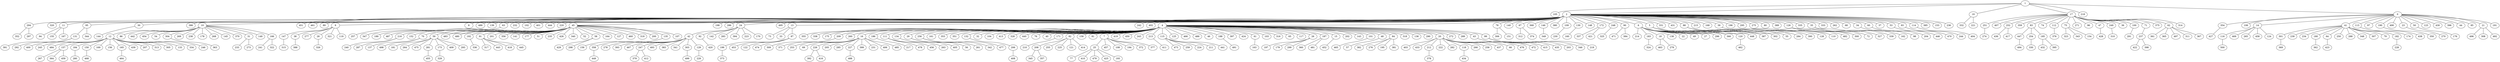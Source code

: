 strict graph G {
1;
105;
2;
19;
17;
218;
0;
294;
320;
11;
95;
30;
386;
10;
451;
461;
89;
9;
8;
489;
139;
63;
232;
102;
401;
444;
220;
45;
198;
286;
24;
495;
13;
242;
402;
4;
78;
140;
67;
368;
146;
380;
109;
130;
148;
172;
248;
90;
6;
5;
331;
431;
88;
215;
168;
39;
196;
295;
275;
80;
389;
126;
335;
35;
333;
262;
68;
34;
60;
37;
53;
93;
114;
385;
153;
236;
332;
221;
251;
407;
252;
359;
83;
74;
112;
75;
271;
96;
47;
249;
36;
100;
71;
375;
62;
314;
354;
106;
14;
41;
113;
97;
190;
490;
23;
50;
123;
430;
396;
44;
85;
21;
191;
352;
297;
94;
155;
167;
131;
344;
144;
12;
86;
442;
454;
54;
304;
269;
238;
178;
268;
145;
370;
31;
149;
166;
147;
38;
277;
28;
321;
119;
257;
347;
189;
487;
216;
152;
70;
59;
483;
480;
192;
91;
201;
356;
141;
177;
51;
235;
426;
340;
52;
58;
164;
127;
460;
319;
200;
135;
107;
42;
92;
142;
283;
394;
223;
170;
73;
33;
87;
355;
338;
175;
209;
260;
16;
186;
111;
134;
29;
256;
161;
353;
351;
132;
32;
104;
413;
328;
440;
76;
40;
171;
82;
158;
81;
7;
419;
450;
243;
213;
115;
125;
466;
486;
46;
188;
397;
424;
61;
103;
316;
65;
117;
26;
187;
15;
202;
143;
101;
48;
84;
318;
136;
290;
20;
272;
289;
43;
99;
306;
151;
312;
374;
349;
230;
160;
337;
421;
325;
471;
384;
214;
183;
18;
138;
22;
49;
27;
296;
366;
120;
448;
387;
302;
55;
284;
390;
128;
110;
482;
300;
72;
327;
339;
162;
98;
204;
446;
470;
244;
404;
274;
436;
417;
447;
254;
185;
376;
323;
343;
154;
428;
310;
291;
237;
361;
365;
497;
311;
367;
427;
116;
469;
265;
458;
124;
301;
239;
234;
180;
64;
250;
288;
348;
307;
79;
182;
174;
438;
350;
270;
176;
496;
308;
492;
391;
292;
400;
245;
484;
157;
184;
150;
169;
156;
165;
439;
207;
313;
305;
133;
334;
246;
363;
233;
273;
241;
322;
315;
388;
326;
240;
287;
137;
498;
181;
264;
475;
281;
173;
409;
293;
336;
317;
443;
418;
445;
429;
298;
159;
358;
278;
393;
467;
247;
493;
383;
341;
303;
129;
420;
199;
453;
122;
474;
309;
371;
253;
69;
226;
205;
285;
227;
399;
231;
406;
485;
217;
478;
456;
263;
405;
56;
261;
342;
477;
206;
210;
208;
255;
225;
121;
414;
25;
457;
108;
194;
372;
377;
411;
473;
259;
224;
211;
441;
491;
163;
197;
179;
299;
360;
481;
452;
465;
57;
382;
276;
195;
381;
403;
433;
212;
222;
282;
118;
266;
258;
437;
66;
476;
472;
415;
435;
203;
346;
219;
324;
463;
279;
462;
494;
330;
432;
395;
422;
398;
500;
369;
362;
423;
228;
267;
364;
459;
280;
468;
464;
455;
329;
449;
379;
412;
499;
229;
373;
392;
416;
488;
408;
345;
357;
77;
410;
479;
425;
193;
378;
434;
88 -- 482;
91 -- 317;
4 -- 419;
2 -- 60;
67 -- 374;
256 -- 477;
20 -- 282;
1 -- 2;
91 -- 443;
12 -- 246;
70 -- 498;
354 -- 427;
115 -- 441;
16 -- 226;
18 -- 463;
41 -- 79;
6 -- 27;
17 -- 36;
157 -- 459;
25 -- 77;
14 -- 265;
2 -- 232;
7 -- 194;
187 -- 481;
20 -- 222;
2 -- 385;
17 -- 71;
4 -- 175;
4 -- 424;
4 -- 187;
41 -- 234;
2 -- 13;
2 -- 93;
16 -- 399;
2 -- 10;
4 -- 136;
26 -- 197;
41 -- 348;
4 -- 260;
14 -- 116;
91 -- 418;
9 -- 28;
12 -- 207;
4 -- 81;
45 -- 200;
45 -- 483;
13 -- 87;
157 -- 267;
12 -- 156;
4 -- 117;
82 -- 208;
35 -- 98;
120 -- 462;
87 -- 122;
62 -- 497;
4 -- 61;
16 -- 231;
45 -- 141;
6 -- 302;
95 -- 344;
75 -- 343;
115 -- 224;
4 -- 111;
209 -- 309;
13 -- 33;
16 -- 205;
2 -- 242;
6 -- 55;
213 -- 411;
45 -- 127;
256 -- 342;
2 -- 146;
2 -- 102;
16 -- 406;
42 -- 303;
95 -- 131;
0 -- 14;
4 -- 29;
254 -- 330;
2 -- 389;
4 -- 355;
2 -- 37;
115 -- 473;
10 -- 178;
41 -- 307;
4 -- 186;
2 -- 168;
2 -- 489;
50 -- 176;
78 -- 306;
4 -- 84;
16 -- 253;
21 -- 492;
53 -- 470;
248 -- 325;
59 -- 181;
4 -- 46;
41 -- 288;
208 -- 357;
1 -- 19;
4 -- 290;
157 -- 364;
4 -- 125;
4 -- 158;
45 -- 319;
25 -- 479;
4 -- 26;
227 -- 488;
294 -- 297;
61 -- 163;
2 -- 130;
4 -- 256;
249 -- 310;
237 -- 398;
6 -- 366;
10 -- 454;
0 -- 354;
82 -- 225;
20 -- 472;
16 -- 371;
2 -- 495;
4 -- 76;
4 -- 316;
7 -- 108;
9 -- 38;
20 -- 433;
4 -- 43;
38 -- 388;
12 -- 245;
17 -- 100;
2 -- 368;
60 -- 446;
45 -- 487;
41 -- 182;
304 -- 363;
6 -- 183;
172 -- 337;
45 -- 356;
2 -- 401;
172 -- 421;
2 -- 333;
4 -- 413;
2 -- 196;
90 -- 471;
226 -- 416;
12 -- 484;
21 -- 496;
4 -- 132;
146 -- 349;
87 -- 453;
17 -- 252;
111 -- 263;
447 -- 494;
2 -- 39;
4 -- 7;
2 -- 140;
45 -- 460;
113 -- 438;
59 -- 293;
25 -- 410;
17 -- 359;
83 -- 185;
100 -- 291;
20 -- 437;
24 -- 283;
171 -- 210;
42 -- 278;
4 -- 353;
10 -- 166;
84 -- 381;
4 -- 171;
294 -- 352;
11 -- 167;
2 -- 286;
20 -- 403;
4 -- 486;
2 -- 331;
0 -- 21;
41 -- 64;
126 -- 339;
135 -- 159;
2 -- 68;
188 -- 491;
10 -- 442;
4 -- 289;
10 -- 86;
2 -- 402;
2 -- 275;
45 -- 480;
0 -- 85;
41 -- 174;
99 -- 203;
62 -- 361;
2 -- 262;
17 -- 249;
2 -- 451;
187 -- 360;
45 -- 426;
114 -- 404;
17 -- 75;
247 -- 379;
6 -- 120;
35 -- 162;
4 -- 99;
111 -- 478;
2 -- 236;
2 -- 34;
2 -- 53;
185 -- 432;
12 -- 150;
116 -- 500;
126 -- 327;
45 -- 201;
20 -- 212;
10 -- 304;
115 -- 259;
4 -- 450;
17 -- 74;
2 -- 294;
45 -- 235;
4 -- 15;
63 -- 257;
2 -- 24;
303 -- 499;
185 -- 395;
1 -- 17;
2 -- 295;
12 -- 400;
10 -- 54;
12 -- 334;
9 -- 321;
45 -- 152;
358 -- 449;
43 -- 415;
2 -- 380;
30 -- 144;
62 -- 367;
2 -- 431;
186 -- 217;
6 -- 448;
4 -- 397;
4 -- 202;
4 -- 65;
2 -- 88;
12 -- 157;
2 -- 139;
87 -- 474;
212 -- 378;
17 -- 251;
2 -- 220;
2 -- 95;
4 -- 318;
5 -- 390;
75 -- 323;
10 -- 238;
4 -- 115;
45 -- 70;
101 -- 465;
216 -- 240;
45 -- 177;
20 -- 66;
26 -- 179;
10 -- 31;
0 -- 490;
4 -- 209;
173 -- 329;
83 -- 447;
226 -- 392;
147 -- 315;
58 -- 429;
2 -- 63;
2 -- 45;
4 -- 243;
48 -- 57;
1 -- 0;
45 -- 91;
26 -- 299;
19 -- 221;
109 -- 230;
251 -- 274;
2 -- 30;
45 -- 58;
134 -- 405;
12 -- 169;
45 -- 107;
67 -- 312;
4 -- 213;
4 -- 143;
301 -- 369;
62 -- 311;
2 -- 78;
59 -- 409;
93 -- 244;
28 -- 326;
2 -- 198;
39 -- 72;
6 -- 49;
6 -- 214;
11 -- 155;
4 -- 16;
16 -- 285;
14 -- 458;
78 -- 151;
166 -- 322;
1 -- 105;
34 -- 204;
208 -- 345;
2 -- 335;
0 -- 396;
2 -- 67;
2 -- 5;
17 -- 271;
24 -- 223;
4 -- 101;
17 -- 314;
42 -- 467;
2 -- 35;
2 -- 80;
0 -- 191;
75 -- 154;
252 -- 436;
115 -- 211;
20 -- 258;
92 -- 420;
4 -- 272;
9 -- 119;
42 -- 129;
247 -- 412;
2 -- 386;
24 -- 170;
17 -- 62;
132 -- 206;
21 -- 308;
2 -- 153;
131 -- 292;
4 -- 32;
12 -- 305;
41 -- 250;
17 -- 407;
0 -- 41;
4 -- 48;
17 -- 375;
4 -- 161;
7 -- 377;
42 -- 358;
84 -- 276;
42 -- 341;
0 -- 97;
84 -- 382;
20 -- 118;
190 -- 350;
45 -- 59;
45 -- 164;
12 -- 313;
2 -- 444;
111 -- 456;
0 -- 50;
184 -- 280;
23 -- 270;
25 -- 193;
4 -- 104;
4 -- 20;
2 -- 4;
20 -- 476;
13 -- 73;
2 -- 9;
17 -- 112;
19 -- 332;
82 -- 255;
24 -- 142;
99 -- 346;
17 -- 96;
180 -- 362;
7 -- 457;
2 -- 89;
2 -- 8;
42 -- 493;
4 -- 440;
6 -- 18;
17 -- 47;
45 -- 51;
2 -- 6;
42 -- 383;
24 -- 42;
70 -- 137;
45 -- 347;
7 -- 25;
4 -- 188;
150 -- 468;
252 -- 417;
12 -- 133;
5 -- 110;
10 -- 269;
45 -- 52;
6 -- 296;
2 -- 461;
10 -- 12;
2 -- 109;
2 -- 215;
237 -- 422;
14 -- 469;
2 -- 11;
88 -- 300;
62 -- 365;
183 -- 324;
12 -- 165;
166 -- 241;
84 -- 195;
41 -- 301;
11 -- 94;
82 -- 414;
99 -- 219;
4 -- 338;
0 -- 106;
4 -- 328;
10 -- 268;
4 -- 134;
131 -- 391;
24 -- 394;
9 -- 277;
42 -- 247;
10 -- 149;
2 -- 126;
14 -- 124;
59 -- 264;
12 -- 184;
91 -- 445;
4 -- 466;
12 -- 439;
82 -- 121;
2 -- 148;
6 -- 22;
4 -- 82;
281 -- 455;
129 -- 229;
31 -- 273;
5 -- 128;
2 -- 248;
0 -- 44;
165 -- 464;
4 -- 40;
10 -- 370;
45 -- 135;
24 -- 92;
47 -- 428;
2 -- 114;
0 -- 430;
18 -- 279;
206 -- 408;
42 -- 393;
29 -- 56;
7 -- 372;
9 -- 147;
41 -- 239;
10 -- 145;
17 -- 83;
192 -- 336;
182 -- 228;
0 -- 23;
16 -- 69;
31 -- 233;
15 -- 452;
2 -- 90;
216 -- 287;
130 -- 160;
45 -- 340;
59 -- 281;
0 -- 113;
0 -- 190;
45 -- 192;
6 -- 387;
112 -- 376;
45 -- 189;
118 -- 434;
0 -- 123;
199 -- 373;
4 -- 351;
59 -- 173;
83 -- 254;
71 -- 237;
64 -- 423;
2 -- 172;
25 -- 425;
16 -- 227;
4 -- 103;
29 -- 261;
99 -- 435;
6 -- 138;
87 -- 199;
1 -- 218;
16 -- 485;
59 -- 475;
20 -- 266;
58 -- 298;
5 -- 284;
90 -- 384;
45 -- 216;
2 -- 320;
41 -- 180;
}
